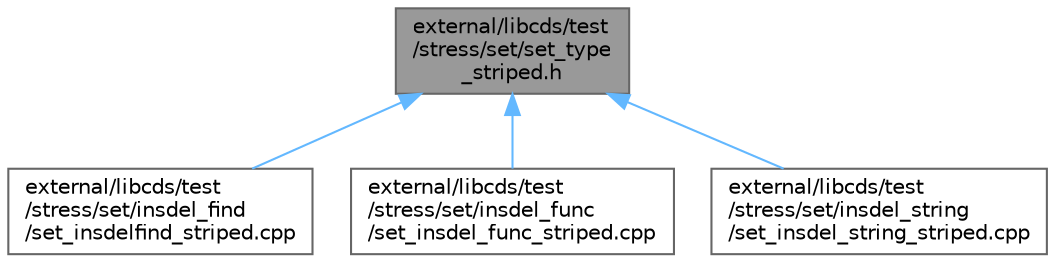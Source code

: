 digraph "external/libcds/test/stress/set/set_type_striped.h"
{
 // LATEX_PDF_SIZE
  bgcolor="transparent";
  edge [fontname=Helvetica,fontsize=10,labelfontname=Helvetica,labelfontsize=10];
  node [fontname=Helvetica,fontsize=10,shape=box,height=0.2,width=0.4];
  Node1 [id="Node000001",label="external/libcds/test\l/stress/set/set_type\l_striped.h",height=0.2,width=0.4,color="gray40", fillcolor="grey60", style="filled", fontcolor="black",tooltip=" "];
  Node1 -> Node2 [id="edge4_Node000001_Node000002",dir="back",color="steelblue1",style="solid",tooltip=" "];
  Node2 [id="Node000002",label="external/libcds/test\l/stress/set/insdel_find\l/set_insdelfind_striped.cpp",height=0.2,width=0.4,color="grey40", fillcolor="white", style="filled",URL="$set__insdelfind__striped_8cpp.html",tooltip=" "];
  Node1 -> Node3 [id="edge5_Node000001_Node000003",dir="back",color="steelblue1",style="solid",tooltip=" "];
  Node3 [id="Node000003",label="external/libcds/test\l/stress/set/insdel_func\l/set_insdel_func_striped.cpp",height=0.2,width=0.4,color="grey40", fillcolor="white", style="filled",URL="$set__insdel__func__striped_8cpp.html",tooltip=" "];
  Node1 -> Node4 [id="edge6_Node000001_Node000004",dir="back",color="steelblue1",style="solid",tooltip=" "];
  Node4 [id="Node000004",label="external/libcds/test\l/stress/set/insdel_string\l/set_insdel_string_striped.cpp",height=0.2,width=0.4,color="grey40", fillcolor="white", style="filled",URL="$set__insdel__string__striped_8cpp.html",tooltip=" "];
}
